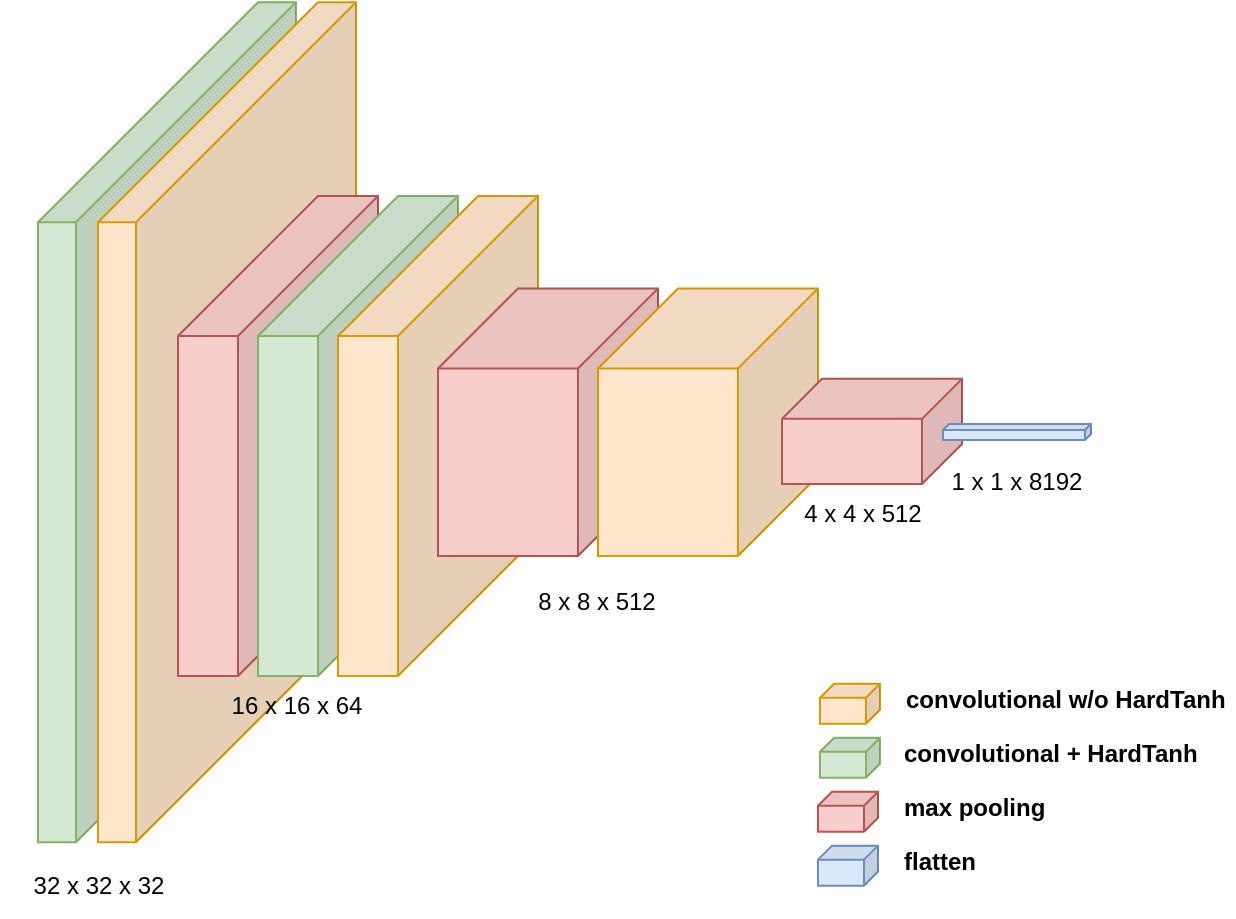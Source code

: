 <mxfile version="17.2.4" type="device"><diagram id="QJjx0-fPxzvcmYibJWj1" name="Page-1"><mxGraphModel dx="1038" dy="641" grid="1" gridSize="10" guides="1" tooltips="1" connect="1" arrows="1" fold="1" page="1" pageScale="1" pageWidth="827" pageHeight="583" math="0" shadow="0"><root><mxCell id="0"/><mxCell id="1" parent="0"/><mxCell id="38EVrf0hciyFLmwOa7cd-5" value="" style="shape=cube;whiteSpace=wrap;html=1;boundedLbl=1;backgroundOutline=1;darkOpacity=0.05;darkOpacity2=0.1;size=110;direction=east;flipH=1;fillColor=#d5e8d4;strokeColor=#82b366;" vertex="1" parent="1"><mxGeometry x="100" y="89.13" width="129" height="420" as="geometry"/></mxCell><mxCell id="4f-DMQIj-ya-iA7LCkDa-2" value="" style="shape=cube;whiteSpace=wrap;html=1;boundedLbl=1;backgroundOutline=1;darkOpacity=0.05;darkOpacity2=0.1;size=110;direction=east;flipH=1;fillColor=#ffe6cc;strokeColor=#d79b00;" parent="1" vertex="1"><mxGeometry x="130" y="89.13" width="129" height="420" as="geometry"/></mxCell><mxCell id="4f-DMQIj-ya-iA7LCkDa-5" value="" style="shape=cube;whiteSpace=wrap;html=1;boundedLbl=1;backgroundOutline=1;darkOpacity=0.05;darkOpacity2=0.1;size=70;direction=east;flipH=1;fillColor=#f8cecc;strokeColor=#b85450;" parent="1" vertex="1"><mxGeometry x="170" y="186" width="100" height="240" as="geometry"/></mxCell><mxCell id="4f-DMQIj-ya-iA7LCkDa-23" value="" style="shape=cube;whiteSpace=wrap;html=1;boundedLbl=1;backgroundOutline=1;darkOpacity=0.05;darkOpacity2=0.1;size=7;direction=east;flipH=1;fillColor=#ffe6cc;strokeColor=#d79b00;" parent="1" vertex="1"><mxGeometry x="491" y="429.88" width="30" height="20" as="geometry"/></mxCell><mxCell id="4f-DMQIj-ya-iA7LCkDa-24" value="" style="shape=cube;whiteSpace=wrap;html=1;boundedLbl=1;backgroundOutline=1;darkOpacity=0.05;darkOpacity2=0.1;size=7;direction=east;flipH=1;fillColor=#f8cecc;strokeColor=#b85450;" parent="1" vertex="1"><mxGeometry x="490" y="483.88" width="30" height="20" as="geometry"/></mxCell><mxCell id="4f-DMQIj-ya-iA7LCkDa-26" value="" style="shape=cube;whiteSpace=wrap;html=1;boundedLbl=1;backgroundOutline=1;darkOpacity=0.05;darkOpacity2=0.1;size=7;direction=east;flipH=1;fillColor=#dae8fc;strokeColor=#6c8ebf;" parent="1" vertex="1"><mxGeometry x="490" y="510.82" width="30" height="20" as="geometry"/></mxCell><mxCell id="4f-DMQIj-ya-iA7LCkDa-28" value="" style="shape=cube;whiteSpace=wrap;html=1;boundedLbl=1;backgroundOutline=1;darkOpacity=0.05;darkOpacity2=0.1;size=7;direction=east;flipH=1;fillColor=#d5e8d4;strokeColor=#82b366;" parent="1" vertex="1"><mxGeometry x="491" y="456.88" width="30" height="20" as="geometry"/></mxCell><mxCell id="4f-DMQIj-ya-iA7LCkDa-38" value="32 x 32 x 32" style="text;html=1;strokeColor=none;fillColor=none;align=center;verticalAlign=middle;whiteSpace=wrap;rounded=0;" parent="1" vertex="1"><mxGeometry x="81" y="516" width="99" height="30" as="geometry"/></mxCell><mxCell id="4f-DMQIj-ya-iA7LCkDa-39" value="16 x 16 x 64" style="text;html=1;strokeColor=none;fillColor=none;align=center;verticalAlign=middle;whiteSpace=wrap;rounded=0;" parent="1" vertex="1"><mxGeometry x="180" y="426" width="99" height="30" as="geometry"/></mxCell><mxCell id="4f-DMQIj-ya-iA7LCkDa-40" value="8 x 8 x 512" style="text;html=1;strokeColor=none;fillColor=none;align=center;verticalAlign=middle;whiteSpace=wrap;rounded=0;" parent="1" vertex="1"><mxGeometry x="330" y="374.12" width="99" height="30" as="geometry"/></mxCell><mxCell id="4f-DMQIj-ya-iA7LCkDa-41" value="4 x 4 x 512" style="text;html=1;strokeColor=none;fillColor=none;align=center;verticalAlign=middle;whiteSpace=wrap;rounded=0;" parent="1" vertex="1"><mxGeometry x="463" y="330" width="99" height="30" as="geometry"/></mxCell><mxCell id="4f-DMQIj-ya-iA7LCkDa-48" value="1 x 1 x 8192" style="text;html=1;strokeColor=none;fillColor=none;align=center;verticalAlign=middle;whiteSpace=wrap;rounded=0;" parent="1" vertex="1"><mxGeometry x="540" y="316.56" width="99" height="24" as="geometry"/></mxCell><mxCell id="4f-DMQIj-ya-iA7LCkDa-50" value="convolutional w/o HardTanh" style="text;html=1;strokeColor=none;fillColor=none;align=left;verticalAlign=middle;whiteSpace=wrap;rounded=0;fontStyle=1" parent="1" vertex="1"><mxGeometry x="532" y="426" width="166" height="23.88" as="geometry"/></mxCell><mxCell id="4f-DMQIj-ya-iA7LCkDa-51" value="max pooling" style="text;html=1;strokeColor=none;fillColor=none;align=left;verticalAlign=middle;whiteSpace=wrap;rounded=0;fontStyle=1" parent="1" vertex="1"><mxGeometry x="531" y="479.94" width="138" height="23.88" as="geometry"/></mxCell><mxCell id="4f-DMQIj-ya-iA7LCkDa-52" value="flatten" style="text;html=1;strokeColor=none;fillColor=none;align=left;verticalAlign=middle;whiteSpace=wrap;rounded=0;fontStyle=1" parent="1" vertex="1"><mxGeometry x="531" y="506.94" width="138" height="23.88" as="geometry"/></mxCell><mxCell id="4f-DMQIj-ya-iA7LCkDa-53" value="convolutional + HardTanh" style="text;html=1;strokeColor=none;fillColor=none;align=left;verticalAlign=middle;whiteSpace=wrap;rounded=0;fontStyle=1" parent="1" vertex="1"><mxGeometry x="531" y="452.94" width="157" height="23.88" as="geometry"/></mxCell><mxCell id="38EVrf0hciyFLmwOa7cd-3" value="" style="shape=cube;whiteSpace=wrap;html=1;boundedLbl=1;backgroundOutline=1;darkOpacity=0.05;darkOpacity2=0.1;size=70;direction=east;flipH=1;fillColor=#d5e8d4;strokeColor=#82b366;" vertex="1" parent="1"><mxGeometry x="210" y="186" width="100" height="240" as="geometry"/></mxCell><mxCell id="38EVrf0hciyFLmwOa7cd-4" value="" style="shape=cube;whiteSpace=wrap;html=1;boundedLbl=1;backgroundOutline=1;darkOpacity=0.05;darkOpacity2=0.1;size=70;direction=east;flipH=1;fillColor=#ffe6cc;strokeColor=#d79b00;" vertex="1" parent="1"><mxGeometry x="250" y="186" width="100" height="240" as="geometry"/></mxCell><mxCell id="4f-DMQIj-ya-iA7LCkDa-7" value="" style="shape=cube;whiteSpace=wrap;html=1;boundedLbl=1;backgroundOutline=1;darkOpacity=0.05;darkOpacity2=0.1;size=40;direction=east;flipH=1;fillColor=#f8cecc;strokeColor=#b85450;" parent="1" vertex="1"><mxGeometry x="300" y="232.25" width="110" height="133.75" as="geometry"/></mxCell><mxCell id="38EVrf0hciyFLmwOa7cd-2" value="" style="shape=cube;whiteSpace=wrap;html=1;boundedLbl=1;backgroundOutline=1;darkOpacity=0.05;darkOpacity2=0.1;size=40;direction=east;flipH=1;fillColor=#ffe6cc;strokeColor=#d79b00;" vertex="1" parent="1"><mxGeometry x="380" y="232.25" width="110" height="133.75" as="geometry"/></mxCell><mxCell id="4f-DMQIj-ya-iA7LCkDa-10" value="" style="shape=cube;whiteSpace=wrap;html=1;boundedLbl=1;backgroundOutline=1;darkOpacity=0.05;darkOpacity2=0.1;size=20;direction=east;flipH=1;fillColor=#f8cecc;strokeColor=#b85450;" parent="1" vertex="1"><mxGeometry x="472" y="277.43" width="90" height="52.57" as="geometry"/></mxCell><mxCell id="4f-DMQIj-ya-iA7LCkDa-20" value="" style="shape=cube;whiteSpace=wrap;html=1;boundedLbl=1;backgroundOutline=1;darkOpacity=0.05;darkOpacity2=0.1;size=3;direction=east;flipH=1;fillColor=#dae8fc;strokeColor=#6c8ebf;" parent="1" vertex="1"><mxGeometry x="552.5" y="300" width="74" height="8" as="geometry"/></mxCell></root></mxGraphModel></diagram></mxfile>